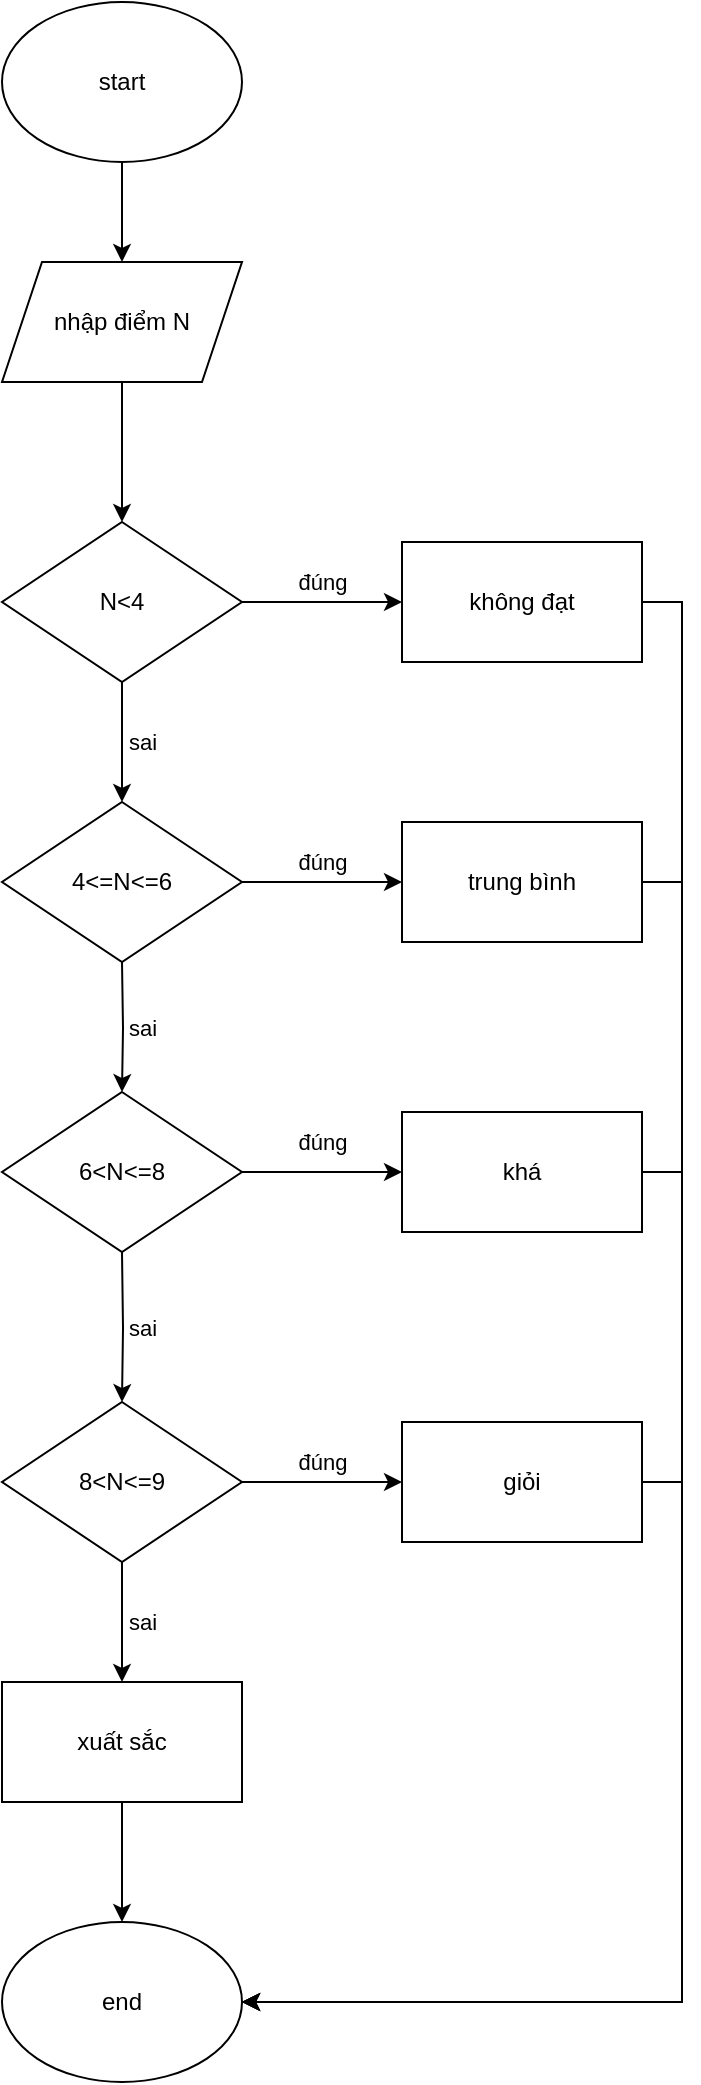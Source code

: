 <mxfile version="24.8.6">
  <diagram id="C5RBs43oDa-KdzZeNtuy" name="Page-1">
    <mxGraphModel dx="1006" dy="926" grid="1" gridSize="10" guides="1" tooltips="1" connect="1" arrows="1" fold="1" page="1" pageScale="1" pageWidth="827" pageHeight="1169" math="0" shadow="0">
      <root>
        <mxCell id="WIyWlLk6GJQsqaUBKTNV-0" />
        <mxCell id="WIyWlLk6GJQsqaUBKTNV-1" parent="WIyWlLk6GJQsqaUBKTNV-0" />
        <mxCell id="uvhdNHRXXou-jYnulpQ3-0" value="" style="edgeStyle=orthogonalEdgeStyle;rounded=0;orthogonalLoop=1;jettySize=auto;html=1;" edge="1" parent="WIyWlLk6GJQsqaUBKTNV-1" source="uvhdNHRXXou-jYnulpQ3-1" target="uvhdNHRXXou-jYnulpQ3-3">
          <mxGeometry relative="1" as="geometry" />
        </mxCell>
        <mxCell id="uvhdNHRXXou-jYnulpQ3-1" value="start" style="ellipse;whiteSpace=wrap;html=1;" vertex="1" parent="WIyWlLk6GJQsqaUBKTNV-1">
          <mxGeometry x="280" y="40" width="120" height="80" as="geometry" />
        </mxCell>
        <mxCell id="uvhdNHRXXou-jYnulpQ3-2" value="" style="edgeStyle=orthogonalEdgeStyle;rounded=0;orthogonalLoop=1;jettySize=auto;html=1;" edge="1" parent="WIyWlLk6GJQsqaUBKTNV-1" source="uvhdNHRXXou-jYnulpQ3-3" target="uvhdNHRXXou-jYnulpQ3-6">
          <mxGeometry relative="1" as="geometry" />
        </mxCell>
        <mxCell id="uvhdNHRXXou-jYnulpQ3-3" value="nhập điểm N" style="shape=parallelogram;perimeter=parallelogramPerimeter;whiteSpace=wrap;html=1;fixedSize=1;" vertex="1" parent="WIyWlLk6GJQsqaUBKTNV-1">
          <mxGeometry x="280" y="170" width="120" height="60" as="geometry" />
        </mxCell>
        <mxCell id="uvhdNHRXXou-jYnulpQ3-4" value="đúng" style="edgeStyle=orthogonalEdgeStyle;rounded=0;orthogonalLoop=1;jettySize=auto;html=1;" edge="1" parent="WIyWlLk6GJQsqaUBKTNV-1" source="uvhdNHRXXou-jYnulpQ3-6" target="uvhdNHRXXou-jYnulpQ3-8">
          <mxGeometry y="10" relative="1" as="geometry">
            <mxPoint as="offset" />
          </mxGeometry>
        </mxCell>
        <mxCell id="uvhdNHRXXou-jYnulpQ3-13" value="sai" style="edgeStyle=orthogonalEdgeStyle;rounded=0;orthogonalLoop=1;jettySize=auto;html=1;" edge="1" parent="WIyWlLk6GJQsqaUBKTNV-1" source="uvhdNHRXXou-jYnulpQ3-6" target="uvhdNHRXXou-jYnulpQ3-12">
          <mxGeometry y="10" relative="1" as="geometry">
            <mxPoint as="offset" />
          </mxGeometry>
        </mxCell>
        <mxCell id="uvhdNHRXXou-jYnulpQ3-6" value="N&amp;lt;4" style="rhombus;whiteSpace=wrap;html=1;" vertex="1" parent="WIyWlLk6GJQsqaUBKTNV-1">
          <mxGeometry x="280" y="300" width="120" height="80" as="geometry" />
        </mxCell>
        <mxCell id="uvhdNHRXXou-jYnulpQ3-28" style="edgeStyle=orthogonalEdgeStyle;rounded=0;orthogonalLoop=1;jettySize=auto;html=1;exitX=1;exitY=0.5;exitDx=0;exitDy=0;entryX=1;entryY=0.5;entryDx=0;entryDy=0;" edge="1" parent="WIyWlLk6GJQsqaUBKTNV-1" source="uvhdNHRXXou-jYnulpQ3-8" target="uvhdNHRXXou-jYnulpQ3-26">
          <mxGeometry relative="1" as="geometry" />
        </mxCell>
        <mxCell id="uvhdNHRXXou-jYnulpQ3-8" value="không đạt" style="whiteSpace=wrap;html=1;" vertex="1" parent="WIyWlLk6GJQsqaUBKTNV-1">
          <mxGeometry x="480" y="310" width="120" height="60" as="geometry" />
        </mxCell>
        <mxCell id="uvhdNHRXXou-jYnulpQ3-15" value="đúng" style="edgeStyle=orthogonalEdgeStyle;rounded=0;orthogonalLoop=1;jettySize=auto;html=1;" edge="1" parent="WIyWlLk6GJQsqaUBKTNV-1" source="uvhdNHRXXou-jYnulpQ3-12" target="uvhdNHRXXou-jYnulpQ3-14">
          <mxGeometry y="10" relative="1" as="geometry">
            <mxPoint as="offset" />
          </mxGeometry>
        </mxCell>
        <mxCell id="uvhdNHRXXou-jYnulpQ3-12" value="4&amp;lt;=N&amp;lt;=6" style="rhombus;whiteSpace=wrap;html=1;" vertex="1" parent="WIyWlLk6GJQsqaUBKTNV-1">
          <mxGeometry x="280" y="440" width="120" height="80" as="geometry" />
        </mxCell>
        <mxCell id="uvhdNHRXXou-jYnulpQ3-29" style="edgeStyle=orthogonalEdgeStyle;rounded=0;orthogonalLoop=1;jettySize=auto;html=1;exitX=1;exitY=0.5;exitDx=0;exitDy=0;entryX=1;entryY=0.5;entryDx=0;entryDy=0;" edge="1" parent="WIyWlLk6GJQsqaUBKTNV-1" source="uvhdNHRXXou-jYnulpQ3-14" target="uvhdNHRXXou-jYnulpQ3-26">
          <mxGeometry relative="1" as="geometry">
            <mxPoint x="710" y="830" as="targetPoint" />
          </mxGeometry>
        </mxCell>
        <mxCell id="uvhdNHRXXou-jYnulpQ3-14" value="trung bình" style="whiteSpace=wrap;html=1;" vertex="1" parent="WIyWlLk6GJQsqaUBKTNV-1">
          <mxGeometry x="480" y="450" width="120" height="60" as="geometry" />
        </mxCell>
        <mxCell id="uvhdNHRXXou-jYnulpQ3-16" value="sai" style="edgeStyle=orthogonalEdgeStyle;rounded=0;orthogonalLoop=1;jettySize=auto;html=1;" edge="1" parent="WIyWlLk6GJQsqaUBKTNV-1" target="uvhdNHRXXou-jYnulpQ3-18">
          <mxGeometry x="0.008" y="-9" relative="1" as="geometry">
            <mxPoint x="340" y="520" as="sourcePoint" />
            <mxPoint x="9" y="9" as="offset" />
          </mxGeometry>
        </mxCell>
        <mxCell id="uvhdNHRXXou-jYnulpQ3-32" value="đúng" style="edgeStyle=orthogonalEdgeStyle;rounded=0;orthogonalLoop=1;jettySize=auto;html=1;exitX=1;exitY=0.5;exitDx=0;exitDy=0;entryX=0;entryY=0.5;entryDx=0;entryDy=0;" edge="1" parent="WIyWlLk6GJQsqaUBKTNV-1" source="uvhdNHRXXou-jYnulpQ3-18" target="uvhdNHRXXou-jYnulpQ3-19">
          <mxGeometry y="15" relative="1" as="geometry">
            <mxPoint as="offset" />
          </mxGeometry>
        </mxCell>
        <mxCell id="uvhdNHRXXou-jYnulpQ3-18" value="6&amp;lt;N&amp;lt;=8" style="rhombus;whiteSpace=wrap;html=1;" vertex="1" parent="WIyWlLk6GJQsqaUBKTNV-1">
          <mxGeometry x="280" y="585" width="120" height="80" as="geometry" />
        </mxCell>
        <mxCell id="uvhdNHRXXou-jYnulpQ3-30" style="edgeStyle=orthogonalEdgeStyle;rounded=0;orthogonalLoop=1;jettySize=auto;html=1;exitX=1;exitY=0.5;exitDx=0;exitDy=0;entryX=1;entryY=0.5;entryDx=0;entryDy=0;" edge="1" parent="WIyWlLk6GJQsqaUBKTNV-1" source="uvhdNHRXXou-jYnulpQ3-19" target="uvhdNHRXXou-jYnulpQ3-26">
          <mxGeometry relative="1" as="geometry" />
        </mxCell>
        <mxCell id="uvhdNHRXXou-jYnulpQ3-19" value="khá" style="whiteSpace=wrap;html=1;" vertex="1" parent="WIyWlLk6GJQsqaUBKTNV-1">
          <mxGeometry x="480" y="595" width="120" height="60" as="geometry" />
        </mxCell>
        <mxCell id="uvhdNHRXXou-jYnulpQ3-20" value="sai" style="edgeStyle=orthogonalEdgeStyle;rounded=0;orthogonalLoop=1;jettySize=auto;html=1;" edge="1" parent="WIyWlLk6GJQsqaUBKTNV-1" target="uvhdNHRXXou-jYnulpQ3-22">
          <mxGeometry x="0.007" y="-9" relative="1" as="geometry">
            <mxPoint x="340" y="665" as="sourcePoint" />
            <mxPoint x="9" y="9" as="offset" />
          </mxGeometry>
        </mxCell>
        <mxCell id="uvhdNHRXXou-jYnulpQ3-21" value="đúng" style="edgeStyle=orthogonalEdgeStyle;rounded=0;orthogonalLoop=1;jettySize=auto;html=1;" edge="1" parent="WIyWlLk6GJQsqaUBKTNV-1" source="uvhdNHRXXou-jYnulpQ3-22" target="uvhdNHRXXou-jYnulpQ3-23">
          <mxGeometry y="10" relative="1" as="geometry">
            <mxPoint as="offset" />
          </mxGeometry>
        </mxCell>
        <mxCell id="uvhdNHRXXou-jYnulpQ3-25" value="sai" style="edgeStyle=orthogonalEdgeStyle;rounded=0;orthogonalLoop=1;jettySize=auto;html=1;" edge="1" parent="WIyWlLk6GJQsqaUBKTNV-1" source="uvhdNHRXXou-jYnulpQ3-22" target="uvhdNHRXXou-jYnulpQ3-24">
          <mxGeometry y="10" relative="1" as="geometry">
            <mxPoint as="offset" />
          </mxGeometry>
        </mxCell>
        <mxCell id="uvhdNHRXXou-jYnulpQ3-22" value="8&amp;lt;N&amp;lt;=9" style="rhombus;whiteSpace=wrap;html=1;" vertex="1" parent="WIyWlLk6GJQsqaUBKTNV-1">
          <mxGeometry x="280" y="740" width="120" height="80" as="geometry" />
        </mxCell>
        <mxCell id="uvhdNHRXXou-jYnulpQ3-31" style="edgeStyle=orthogonalEdgeStyle;rounded=0;orthogonalLoop=1;jettySize=auto;html=1;exitX=1;exitY=0.5;exitDx=0;exitDy=0;entryX=1;entryY=0.5;entryDx=0;entryDy=0;" edge="1" parent="WIyWlLk6GJQsqaUBKTNV-1" source="uvhdNHRXXou-jYnulpQ3-23" target="uvhdNHRXXou-jYnulpQ3-26">
          <mxGeometry relative="1" as="geometry" />
        </mxCell>
        <mxCell id="uvhdNHRXXou-jYnulpQ3-23" value="giỏi" style="whiteSpace=wrap;html=1;" vertex="1" parent="WIyWlLk6GJQsqaUBKTNV-1">
          <mxGeometry x="480" y="750" width="120" height="60" as="geometry" />
        </mxCell>
        <mxCell id="uvhdNHRXXou-jYnulpQ3-27" value="" style="edgeStyle=orthogonalEdgeStyle;rounded=0;orthogonalLoop=1;jettySize=auto;html=1;" edge="1" parent="WIyWlLk6GJQsqaUBKTNV-1" source="uvhdNHRXXou-jYnulpQ3-24" target="uvhdNHRXXou-jYnulpQ3-26">
          <mxGeometry relative="1" as="geometry" />
        </mxCell>
        <mxCell id="uvhdNHRXXou-jYnulpQ3-24" value="xuất sắc" style="whiteSpace=wrap;html=1;" vertex="1" parent="WIyWlLk6GJQsqaUBKTNV-1">
          <mxGeometry x="280" y="880" width="120" height="60" as="geometry" />
        </mxCell>
        <mxCell id="uvhdNHRXXou-jYnulpQ3-26" value="end" style="ellipse;whiteSpace=wrap;html=1;" vertex="1" parent="WIyWlLk6GJQsqaUBKTNV-1">
          <mxGeometry x="280" y="1000" width="120" height="80" as="geometry" />
        </mxCell>
      </root>
    </mxGraphModel>
  </diagram>
</mxfile>
